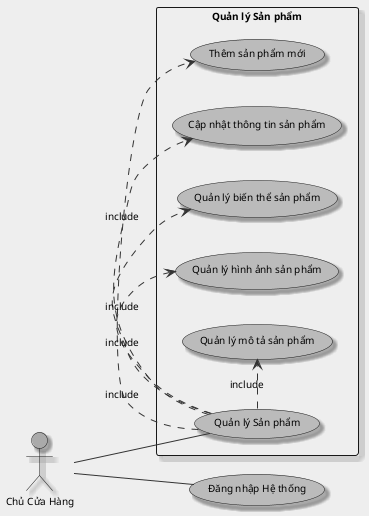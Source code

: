 @startuml Use Case - Quản lý Sản phẩm (Chủ Cửa Hàng)

left to right direction
skinparam packageStyle rect
skinparam backgroundColor #EEEEEE
skinparam actorBackgroundColor #AAAAAA
skinparam useCaseBackgroundColor #BBBBBB
skinparam arrowColor #333333
skinparam defaultFontName Arial
skinparam defaultFontSize 10
skinparam shadowing true

actor "Chủ Cửa Hàng" as Owner

usecase "Đăng nhập Hệ thống" as Login

package "Quản lý Sản phẩm" {
  usecase "Quản lý Sản phẩm" as ManageProducts
  usecase "Thêm sản phẩm mới" as AddProduct
  usecase "Cập nhật thông tin sản phẩm" as UpdateProductInfo
  usecase "Quản lý biến thể sản phẩm" as ManageVariants
  usecase "Quản lý hình ảnh sản phẩm" as ManageImages
  usecase "Quản lý mô tả sản phẩm" as ManageDescription
}

Owner -- (Login)
Owner -- (ManageProducts)
(ManageProducts) .> (AddProduct) : include
(ManageProducts) .> (UpdateProductInfo) : include
(ManageProducts) .> (ManageVariants) : include
(ManageProducts) .> (ManageImages) : include
(ManageProducts) .> (ManageDescription) : include

@enduml